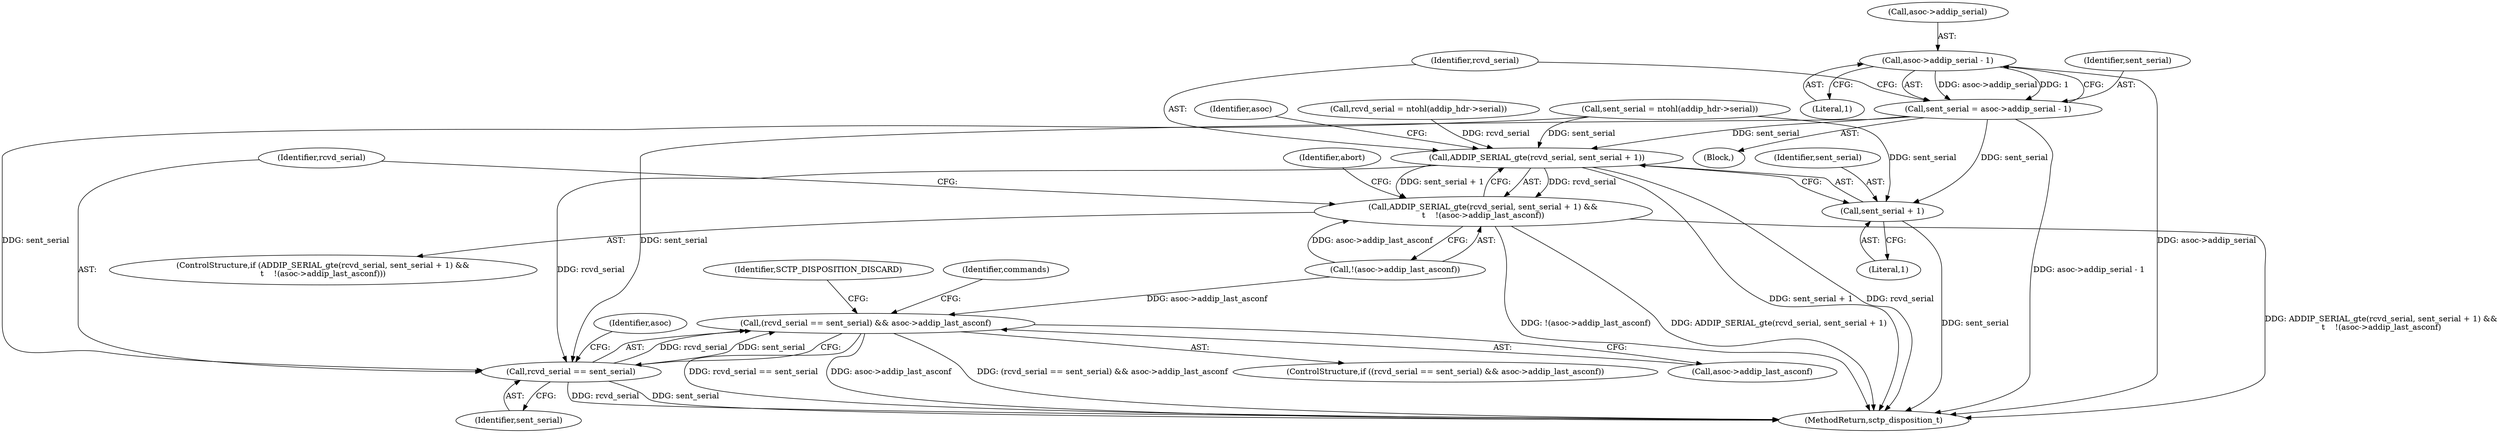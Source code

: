 digraph "0_linux_9de7922bc709eee2f609cd01d98aaedc4cf5ea74_2@pointer" {
"1000249" [label="(Call,asoc->addip_serial - 1)"];
"1000247" [label="(Call,sent_serial = asoc->addip_serial - 1)"];
"1000256" [label="(Call,ADDIP_SERIAL_gte(rcvd_serial, sent_serial + 1))"];
"1000255" [label="(Call,ADDIP_SERIAL_gte(rcvd_serial, sent_serial + 1) &&\n\t    !(asoc->addip_last_asconf))"];
"1000314" [label="(Call,rcvd_serial == sent_serial)"];
"1000313" [label="(Call,(rcvd_serial == sent_serial) && asoc->addip_last_asconf)"];
"1000258" [label="(Call,sent_serial + 1)"];
"1000246" [label="(Block,)"];
"1000249" [label="(Call,asoc->addip_serial - 1)"];
"1000259" [label="(Identifier,sent_serial)"];
"1000314" [label="(Call,rcvd_serial == sent_serial)"];
"1000315" [label="(Identifier,rcvd_serial)"];
"1000316" [label="(Identifier,sent_serial)"];
"1000261" [label="(Call,!(asoc->addip_last_asconf))"];
"1000267" [label="(Identifier,abort)"];
"1000312" [label="(ControlStructure,if ((rcvd_serial == sent_serial) && asoc->addip_last_asconf))"];
"1000253" [label="(Literal,1)"];
"1000258" [label="(Call,sent_serial + 1)"];
"1000317" [label="(Call,asoc->addip_last_asconf)"];
"1000257" [label="(Identifier,rcvd_serial)"];
"1000239" [label="(Call,sent_serial = ntohl(addip_hdr->serial))"];
"1000254" [label="(ControlStructure,if (ADDIP_SERIAL_gte(rcvd_serial, sent_serial + 1) &&\n\t    !(asoc->addip_last_asconf)))"];
"1000383" [label="(MethodReturn,sctp_disposition_t)"];
"1000382" [label="(Identifier,SCTP_DISPOSITION_DISCARD)"];
"1000260" [label="(Literal,1)"];
"1000313" [label="(Call,(rcvd_serial == sent_serial) && asoc->addip_last_asconf)"];
"1000263" [label="(Identifier,asoc)"];
"1000318" [label="(Identifier,asoc)"];
"1000248" [label="(Identifier,sent_serial)"];
"1000247" [label="(Call,sent_serial = asoc->addip_serial - 1)"];
"1000322" [label="(Identifier,commands)"];
"1000255" [label="(Call,ADDIP_SERIAL_gte(rcvd_serial, sent_serial + 1) &&\n\t    !(asoc->addip_last_asconf))"];
"1000256" [label="(Call,ADDIP_SERIAL_gte(rcvd_serial, sent_serial + 1))"];
"1000250" [label="(Call,asoc->addip_serial)"];
"1000194" [label="(Call,rcvd_serial = ntohl(addip_hdr->serial))"];
"1000249" -> "1000247"  [label="AST: "];
"1000249" -> "1000253"  [label="CFG: "];
"1000250" -> "1000249"  [label="AST: "];
"1000253" -> "1000249"  [label="AST: "];
"1000247" -> "1000249"  [label="CFG: "];
"1000249" -> "1000383"  [label="DDG: asoc->addip_serial"];
"1000249" -> "1000247"  [label="DDG: asoc->addip_serial"];
"1000249" -> "1000247"  [label="DDG: 1"];
"1000247" -> "1000246"  [label="AST: "];
"1000248" -> "1000247"  [label="AST: "];
"1000257" -> "1000247"  [label="CFG: "];
"1000247" -> "1000383"  [label="DDG: asoc->addip_serial - 1"];
"1000247" -> "1000256"  [label="DDG: sent_serial"];
"1000247" -> "1000258"  [label="DDG: sent_serial"];
"1000247" -> "1000314"  [label="DDG: sent_serial"];
"1000256" -> "1000255"  [label="AST: "];
"1000256" -> "1000258"  [label="CFG: "];
"1000257" -> "1000256"  [label="AST: "];
"1000258" -> "1000256"  [label="AST: "];
"1000263" -> "1000256"  [label="CFG: "];
"1000255" -> "1000256"  [label="CFG: "];
"1000256" -> "1000383"  [label="DDG: sent_serial + 1"];
"1000256" -> "1000383"  [label="DDG: rcvd_serial"];
"1000256" -> "1000255"  [label="DDG: rcvd_serial"];
"1000256" -> "1000255"  [label="DDG: sent_serial + 1"];
"1000194" -> "1000256"  [label="DDG: rcvd_serial"];
"1000239" -> "1000256"  [label="DDG: sent_serial"];
"1000256" -> "1000314"  [label="DDG: rcvd_serial"];
"1000255" -> "1000254"  [label="AST: "];
"1000255" -> "1000261"  [label="CFG: "];
"1000261" -> "1000255"  [label="AST: "];
"1000267" -> "1000255"  [label="CFG: "];
"1000315" -> "1000255"  [label="CFG: "];
"1000255" -> "1000383"  [label="DDG: ADDIP_SERIAL_gte(rcvd_serial, sent_serial + 1) &&\n\t    !(asoc->addip_last_asconf)"];
"1000255" -> "1000383"  [label="DDG: !(asoc->addip_last_asconf)"];
"1000255" -> "1000383"  [label="DDG: ADDIP_SERIAL_gte(rcvd_serial, sent_serial + 1)"];
"1000261" -> "1000255"  [label="DDG: asoc->addip_last_asconf"];
"1000314" -> "1000313"  [label="AST: "];
"1000314" -> "1000316"  [label="CFG: "];
"1000315" -> "1000314"  [label="AST: "];
"1000316" -> "1000314"  [label="AST: "];
"1000318" -> "1000314"  [label="CFG: "];
"1000313" -> "1000314"  [label="CFG: "];
"1000314" -> "1000383"  [label="DDG: rcvd_serial"];
"1000314" -> "1000383"  [label="DDG: sent_serial"];
"1000314" -> "1000313"  [label="DDG: rcvd_serial"];
"1000314" -> "1000313"  [label="DDG: sent_serial"];
"1000239" -> "1000314"  [label="DDG: sent_serial"];
"1000313" -> "1000312"  [label="AST: "];
"1000313" -> "1000317"  [label="CFG: "];
"1000317" -> "1000313"  [label="AST: "];
"1000322" -> "1000313"  [label="CFG: "];
"1000382" -> "1000313"  [label="CFG: "];
"1000313" -> "1000383"  [label="DDG: (rcvd_serial == sent_serial) && asoc->addip_last_asconf"];
"1000313" -> "1000383"  [label="DDG: rcvd_serial == sent_serial"];
"1000313" -> "1000383"  [label="DDG: asoc->addip_last_asconf"];
"1000261" -> "1000313"  [label="DDG: asoc->addip_last_asconf"];
"1000258" -> "1000260"  [label="CFG: "];
"1000259" -> "1000258"  [label="AST: "];
"1000260" -> "1000258"  [label="AST: "];
"1000258" -> "1000383"  [label="DDG: sent_serial"];
"1000239" -> "1000258"  [label="DDG: sent_serial"];
}
